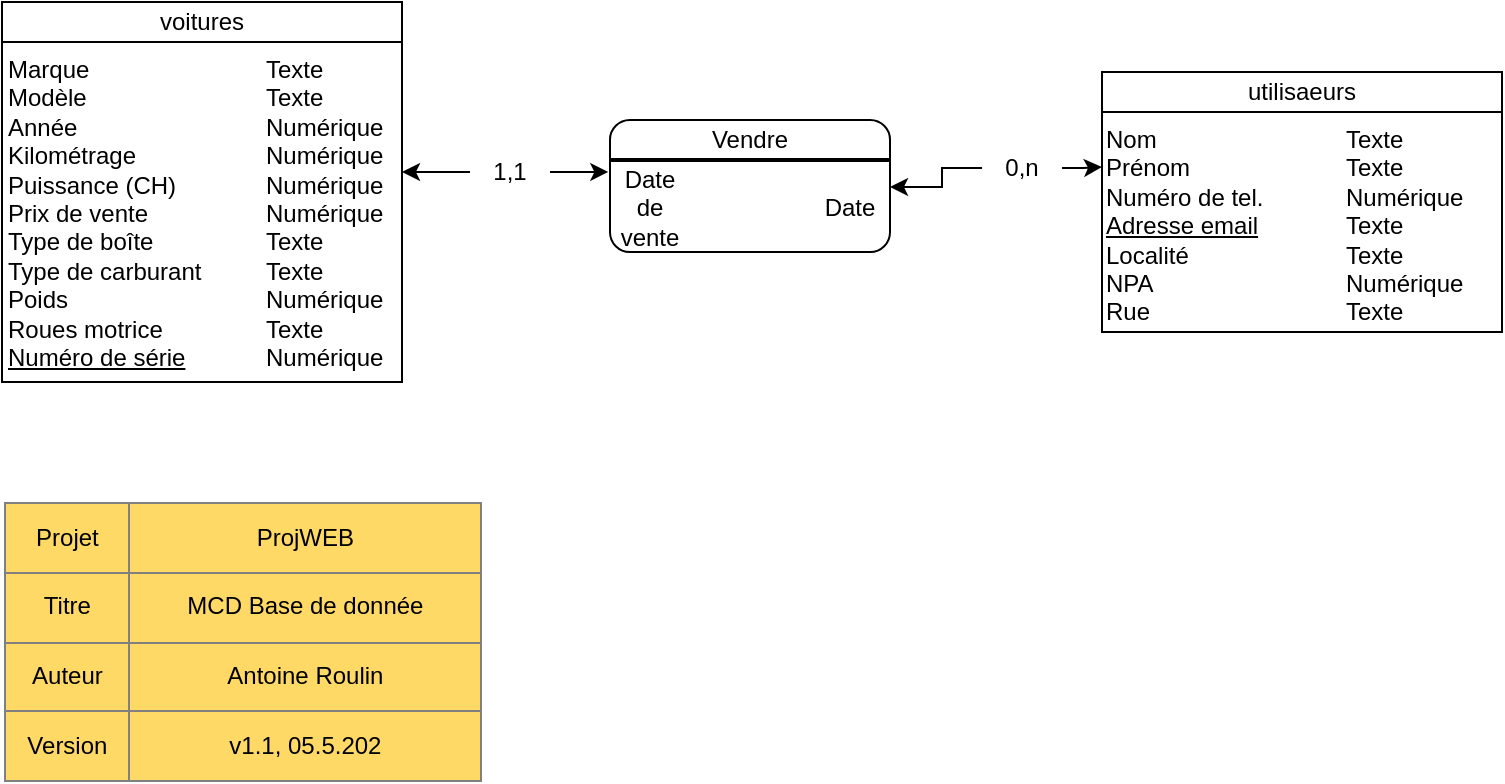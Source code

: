 <mxfile version="14.6.10" type="device"><diagram id="e0QQD448rr6wpt4QIZnX" name="Page-1"><mxGraphModel dx="1038" dy="491" grid="1" gridSize="10" guides="1" tooltips="1" connect="1" arrows="1" fold="1" page="1" pageScale="1" pageWidth="827" pageHeight="1169" math="0" shadow="0"><root><mxCell id="0"/><mxCell id="1" parent="0"/><mxCell id="IdrE88s38FQeaAjocRTw-19" value="&lt;div style=&quot;box-sizing: border-box ; width: 100% ; padding: 2px&quot;&gt;&lt;br&gt;&lt;/div&gt;" style="verticalAlign=top;align=center;overflow=fill;html=1;rounded=0;shadow=0;comic=0;labelBackgroundColor=none;strokeColor=#000000;strokeWidth=1;fillColor=#ffffff;fontFamily=Verdana;fontSize=12;fontColor=#000000;" parent="1" vertex="1"><mxGeometry x="40" y="30" width="200" height="190" as="geometry"/></mxCell><mxCell id="IdrE88s38FQeaAjocRTw-20" value="voitures" style="rounded=0;whiteSpace=wrap;html=1;" parent="1" vertex="1"><mxGeometry x="40" y="30" width="200" height="20" as="geometry"/></mxCell><mxCell id="IdrE88s38FQeaAjocRTw-21" value="Marque&lt;br&gt;Modèle&lt;br&gt;Année&lt;br&gt;Kilométrage&lt;br&gt;Puissance (CH)&lt;br&gt;Prix de vente&lt;br&gt;Type de boîte&lt;br&gt;Type de carburant&lt;br&gt;Poids&lt;br&gt;Roues motrice&lt;br&gt;&lt;u&gt;Numéro de série&lt;/u&gt;" style="text;html=1;strokeColor=none;fillColor=none;align=left;verticalAlign=top;whiteSpace=wrap;rounded=0;" parent="1" vertex="1"><mxGeometry x="41" y="50" width="110" height="160" as="geometry"/></mxCell><mxCell id="IdrE88s38FQeaAjocRTw-22" value="Texte&lt;br&gt;Texte&lt;br&gt;Numérique&lt;br&gt;Numérique&lt;br&gt;Numérique&lt;br&gt;Numérique&lt;br&gt;Texte&lt;br&gt;Texte&lt;br&gt;Numérique&lt;br&gt;Texte&lt;br&gt;Numérique" style="text;html=1;strokeColor=none;fillColor=none;align=left;verticalAlign=top;whiteSpace=wrap;rounded=0;" parent="1" vertex="1"><mxGeometry x="170" y="50" width="70" height="160" as="geometry"/></mxCell><mxCell id="IdrE88s38FQeaAjocRTw-23" value="&lt;div style=&quot;box-sizing: border-box ; width: 100% ; padding: 2px&quot;&gt;&lt;br&gt;&lt;/div&gt;" style="verticalAlign=top;align=center;overflow=fill;html=1;rounded=0;shadow=0;comic=0;labelBackgroundColor=none;strokeColor=#000000;strokeWidth=1;fillColor=#ffffff;fontFamily=Verdana;fontSize=12;fontColor=#000000;" parent="1" vertex="1"><mxGeometry x="590" y="65" width="200" height="130" as="geometry"/></mxCell><mxCell id="IdrE88s38FQeaAjocRTw-24" value="utilisaeurs" style="rounded=0;whiteSpace=wrap;html=1;" parent="1" vertex="1"><mxGeometry x="590" y="65" width="200" height="20" as="geometry"/></mxCell><mxCell id="IdrE88s38FQeaAjocRTw-25" value="Nom&lt;br&gt;Prénom&lt;br&gt;Numéro de tel.&lt;br&gt;&lt;u&gt;Adresse email&lt;/u&gt;&lt;br&gt;Localité&lt;br&gt;NPA&lt;br&gt;Rue" style="text;html=1;strokeColor=none;fillColor=none;align=left;verticalAlign=top;whiteSpace=wrap;rounded=0;" parent="1" vertex="1"><mxGeometry x="590" y="85" width="100" height="110" as="geometry"/></mxCell><mxCell id="IdrE88s38FQeaAjocRTw-26" value="Texte&lt;br&gt;Texte&lt;br&gt;Numérique&lt;br&gt;Texte&lt;br&gt;Texte&lt;br&gt;Numérique&lt;br&gt;Texte" style="text;html=1;strokeColor=none;fillColor=none;align=left;verticalAlign=top;whiteSpace=wrap;rounded=0;" parent="1" vertex="1"><mxGeometry x="710" y="85" width="80" height="110" as="geometry"/></mxCell><mxCell id="IdrE88s38FQeaAjocRTw-38" value="" style="rounded=1;whiteSpace=wrap;html=1;" parent="1" vertex="1"><mxGeometry x="344" y="89" width="140" height="66" as="geometry"/></mxCell><mxCell id="IdrE88s38FQeaAjocRTw-39" value="Vendre" style="text;html=1;strokeColor=none;fillColor=none;align=center;verticalAlign=middle;whiteSpace=wrap;rounded=0;" parent="1" vertex="1"><mxGeometry x="354" y="89" width="120" height="20" as="geometry"/></mxCell><mxCell id="IdrE88s38FQeaAjocRTw-61" value="&lt;table border=&quot;1&quot; width=&quot;100%&quot; style=&quot;width: 100% ; height: 100% ; border-collapse: collapse&quot;&gt;&lt;tbody&gt;&lt;tr&gt;&lt;td align=&quot;center&quot;&gt;Projet&lt;/td&gt;&lt;td align=&quot;center&quot;&gt;ProjWEB&lt;/td&gt;&lt;/tr&gt;&lt;tr&gt;&lt;td align=&quot;center&quot;&gt;Titre&lt;/td&gt;&lt;td align=&quot;center&quot;&gt;MCD Base de donnée&lt;/td&gt;&lt;/tr&gt;&lt;tr&gt;&lt;td align=&quot;center&quot;&gt;Auteur&lt;/td&gt;&lt;td align=&quot;center&quot;&gt;Antoine Roulin&lt;/td&gt;&lt;/tr&gt;&lt;tr&gt;&lt;td style=&quot;text-align: center&quot;&gt;Version&lt;/td&gt;&lt;td style=&quot;text-align: center&quot;&gt;v1.1, 05.5.202&lt;/td&gt;&lt;/tr&gt;&lt;/tbody&gt;&lt;/table&gt;" style="text;html=1;overflow=fill;labelBackgroundColor=#FFD966;" parent="1" vertex="1"><mxGeometry x="41" y="280" width="239" height="140" as="geometry"/></mxCell><mxCell id="OWBedL2sYewYz4-yyOLH-14" value="1,1" style="text;html=1;strokeColor=none;fillColor=none;align=center;verticalAlign=middle;whiteSpace=wrap;rounded=0;" parent="1" vertex="1"><mxGeometry x="274" y="102.5" width="40" height="25" as="geometry"/></mxCell><mxCell id="OWBedL2sYewYz4-yyOLH-16" value="" style="endArrow=classic;html=1;rounded=0;edgeStyle=orthogonalEdgeStyle;entryX=1.017;entryY=0.116;entryDx=0;entryDy=0;exitX=0;exitY=0.5;exitDx=0;exitDy=0;entryPerimeter=0;fontStyle=1" parent="1" source="OWBedL2sYewYz4-yyOLH-14" edge="1"><mxGeometry width="50" height="50" relative="1" as="geometry"><mxPoint x="318.81" y="113.4" as="sourcePoint"/><mxPoint x="240.0" y="114.96" as="targetPoint"/><Array as="points"/></mxGeometry></mxCell><mxCell id="OWBedL2sYewYz4-yyOLH-36" value="" style="line;strokeWidth=2;html=1;" parent="1" vertex="1"><mxGeometry x="344" y="104" width="140" height="10" as="geometry"/></mxCell><mxCell id="OWBedL2sYewYz4-yyOLH-38" value="" style="endArrow=classic;html=1;rounded=0;edgeStyle=orthogonalEdgeStyle;entryX=-0.006;entryY=0.393;entryDx=0;entryDy=0;exitX=1;exitY=0.5;exitDx=0;exitDy=0;entryPerimeter=0;fontStyle=1" parent="1" source="OWBedL2sYewYz4-yyOLH-14" target="IdrE88s38FQeaAjocRTw-38" edge="1"><mxGeometry width="50" height="50" relative="1" as="geometry"><mxPoint x="330" y="125" as="sourcePoint"/><mxPoint x="250" y="124.96" as="targetPoint"/><Array as="points"/></mxGeometry></mxCell><mxCell id="OWBedL2sYewYz4-yyOLH-42" value="Date de vente" style="text;html=1;strokeColor=none;fillColor=none;align=center;verticalAlign=middle;whiteSpace=wrap;rounded=0;" parent="1" vertex="1"><mxGeometry x="344" y="122.5" width="40" height="20" as="geometry"/></mxCell><mxCell id="OWBedL2sYewYz4-yyOLH-44" value="Date" style="text;html=1;strokeColor=none;fillColor=none;align=center;verticalAlign=middle;whiteSpace=wrap;rounded=0;" parent="1" vertex="1"><mxGeometry x="444" y="122.5" width="40" height="20" as="geometry"/></mxCell><mxCell id="srn3jmwcMC5uJsa0hSUN-2" value="0,n" style="text;html=1;strokeColor=none;fillColor=none;align=center;verticalAlign=middle;whiteSpace=wrap;rounded=0;" vertex="1" parent="1"><mxGeometry x="530" y="100.5" width="40" height="25" as="geometry"/></mxCell><mxCell id="srn3jmwcMC5uJsa0hSUN-4" value="" style="endArrow=classic;html=1;rounded=0;edgeStyle=orthogonalEdgeStyle;exitX=1;exitY=0.5;exitDx=0;exitDy=0;entryX=0;entryY=0.25;entryDx=0;entryDy=0;" edge="1" parent="1" source="srn3jmwcMC5uJsa0hSUN-2" target="IdrE88s38FQeaAjocRTw-25"><mxGeometry width="50" height="50" relative="1" as="geometry"><mxPoint x="580" y="210" as="sourcePoint"/><mxPoint x="630" y="160" as="targetPoint"/></mxGeometry></mxCell><mxCell id="srn3jmwcMC5uJsa0hSUN-5" value="" style="endArrow=classic;html=1;rounded=0;edgeStyle=orthogonalEdgeStyle;exitX=0;exitY=0.5;exitDx=0;exitDy=0;entryX=1;entryY=0;entryDx=0;entryDy=0;" edge="1" parent="1" source="srn3jmwcMC5uJsa0hSUN-2" target="OWBedL2sYewYz4-yyOLH-44"><mxGeometry width="50" height="50" relative="1" as="geometry"><mxPoint x="590" y="280" as="sourcePoint"/><mxPoint x="500" y="122" as="targetPoint"/><Array as="points"><mxPoint x="530" y="113"/><mxPoint x="510" y="113"/><mxPoint x="510" y="123"/></Array></mxGeometry></mxCell></root></mxGraphModel></diagram></mxfile>